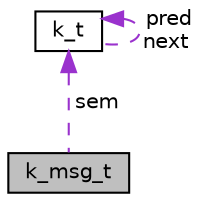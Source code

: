 digraph "k_msg_t"
{
  edge [fontname="Helvetica",fontsize="10",labelfontname="Helvetica",labelfontsize="10"];
  node [fontname="Helvetica",fontsize="10",shape=record];
  Node1 [label="k_msg_t",height=0.2,width=0.4,color="black", fillcolor="grey75", style="filled", fontcolor="black"];
  Node2 -> Node1 [dir="back",color="darkorchid3",fontsize="10",style="dashed",label=" sem" ,fontname="Helvetica"];
  Node2 [label="k_t",height=0.2,width=0.4,color="black", fillcolor="white", style="filled",URL="$structk__t.html"];
  Node2 -> Node2 [dir="back",color="darkorchid3",fontsize="10",style="dashed",label=" pred\nnext" ,fontname="Helvetica"];
}
